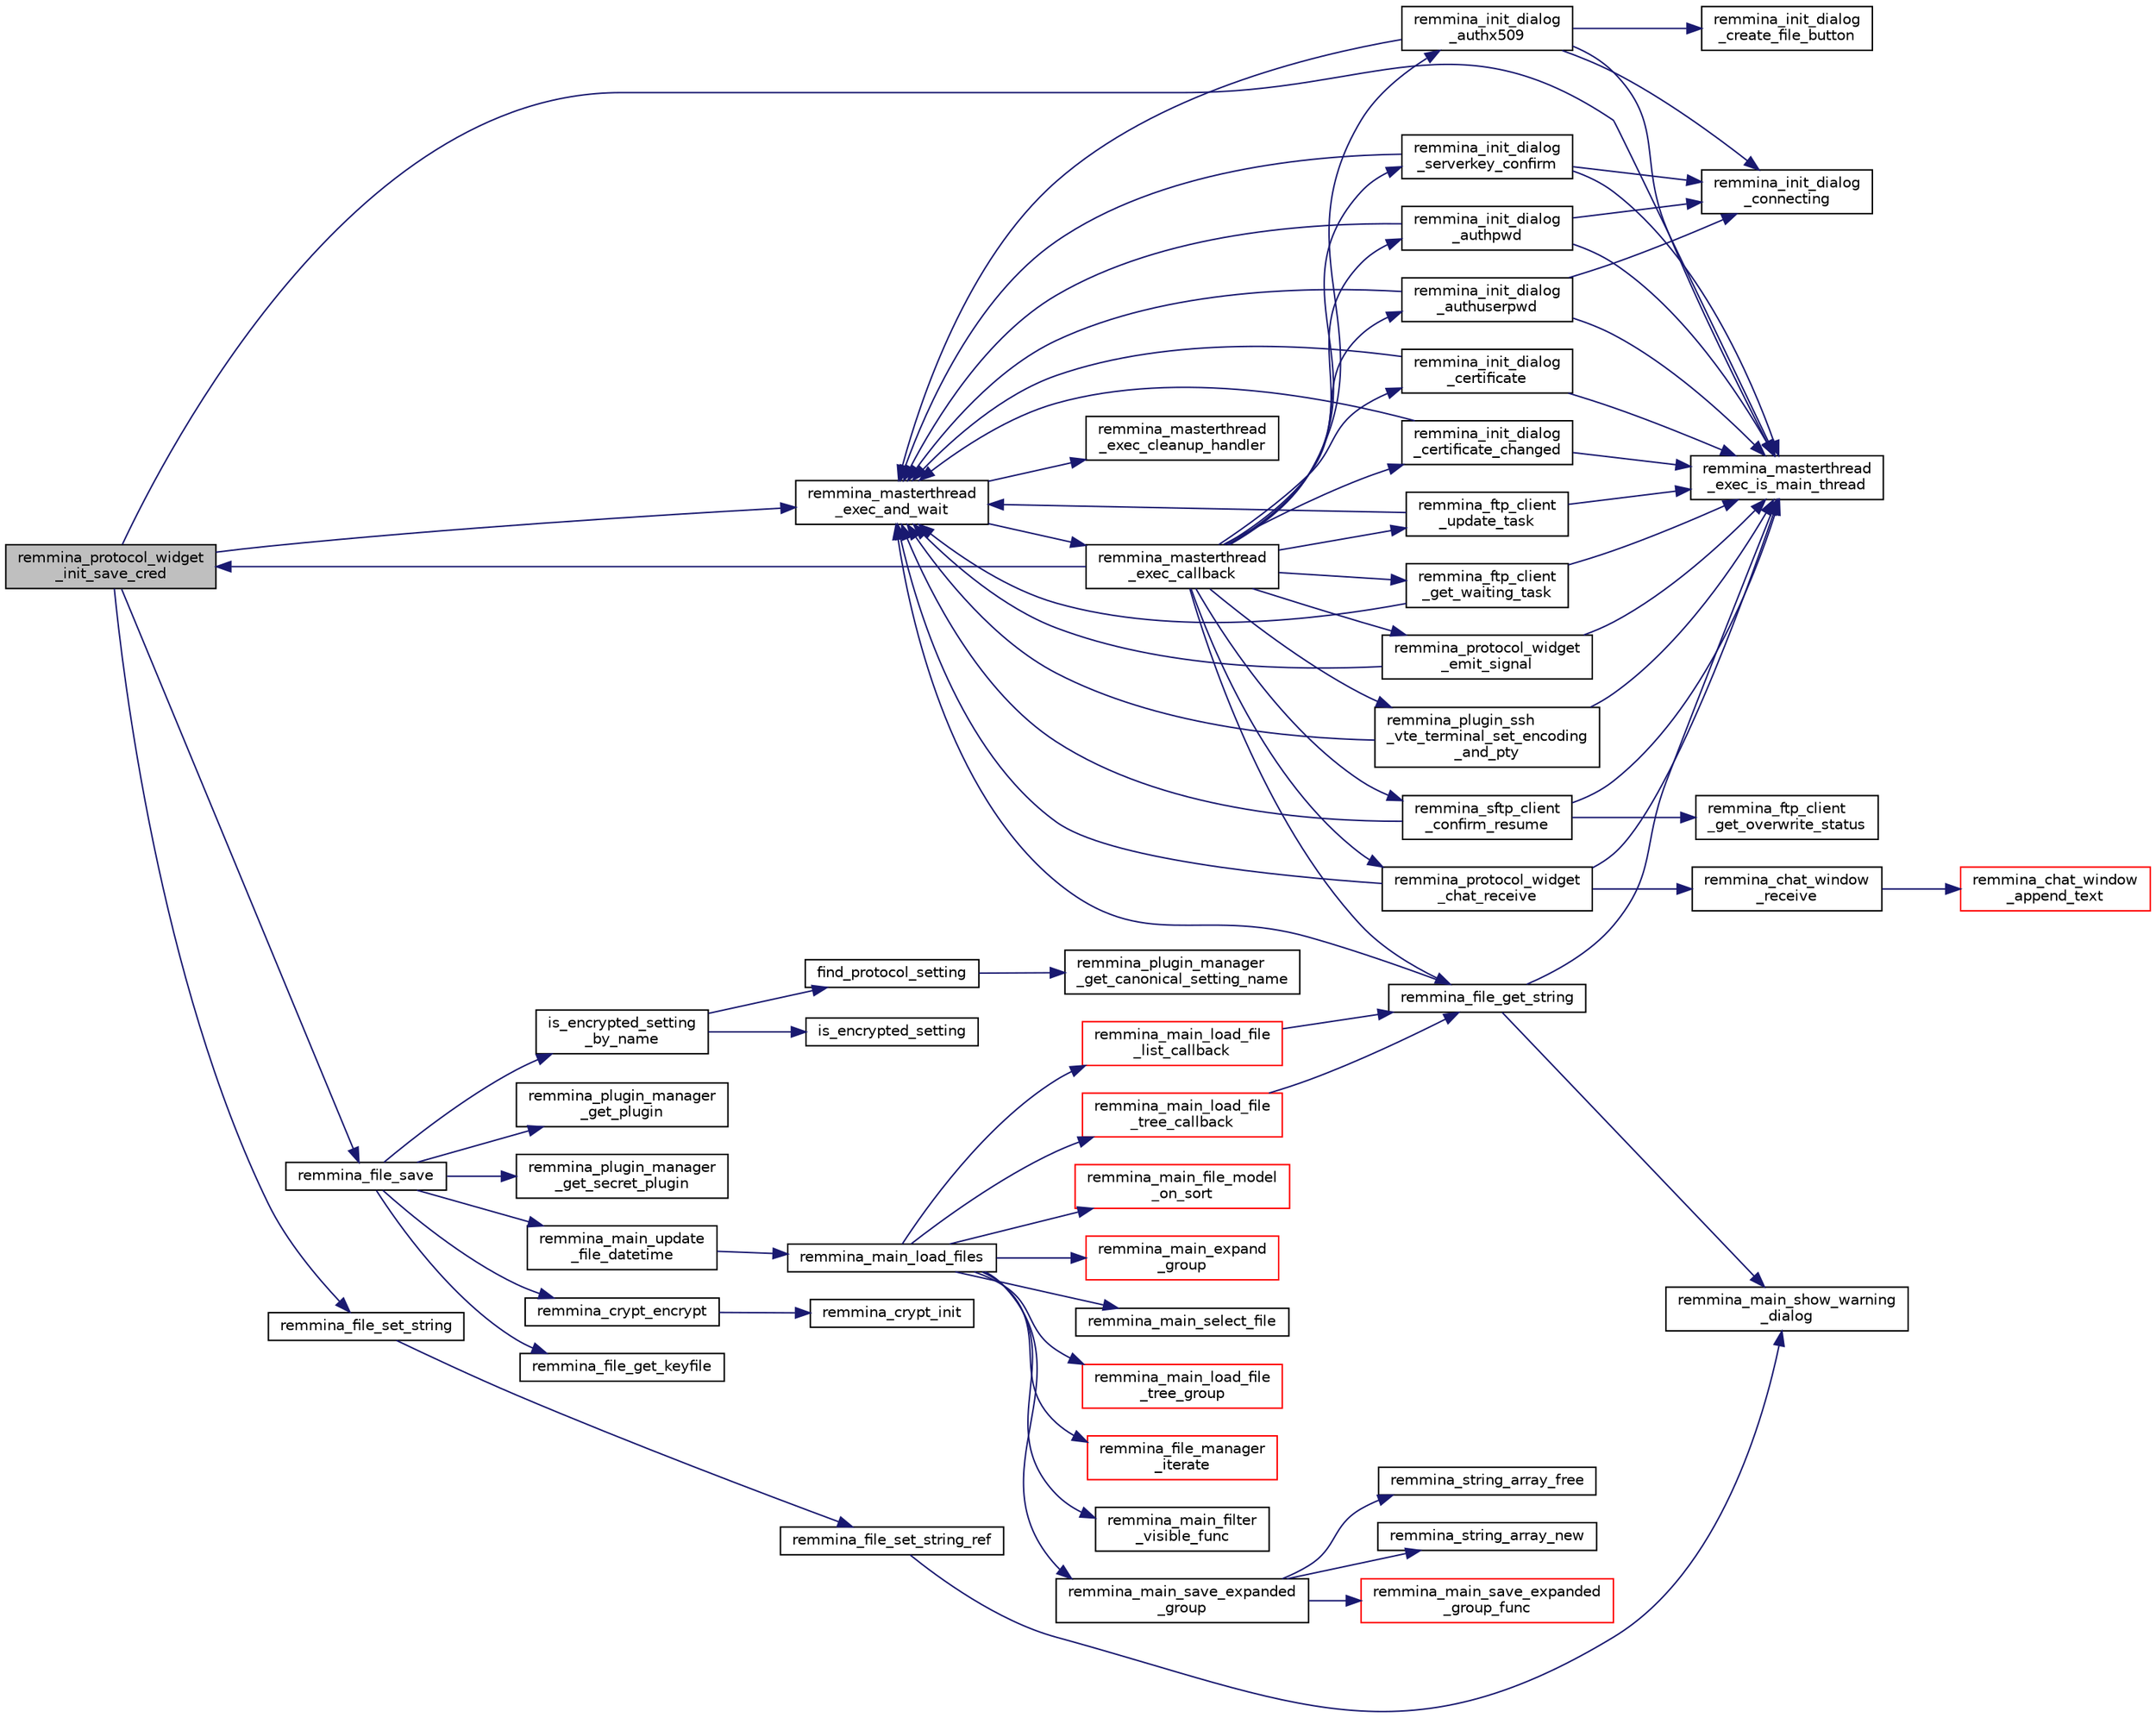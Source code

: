digraph "remmina_protocol_widget_init_save_cred"
{
  edge [fontname="Helvetica",fontsize="10",labelfontname="Helvetica",labelfontsize="10"];
  node [fontname="Helvetica",fontsize="10",shape=record];
  rankdir="LR";
  Node2557 [label="remmina_protocol_widget\l_init_save_cred",height=0.2,width=0.4,color="black", fillcolor="grey75", style="filled", fontcolor="black"];
  Node2557 -> Node2558 [color="midnightblue",fontsize="10",style="solid",fontname="Helvetica"];
  Node2558 [label="remmina_masterthread\l_exec_is_main_thread",height=0.2,width=0.4,color="black", fillcolor="white", style="filled",URL="$remmina__masterthread__exec_8c.html#a3a52e863a3a3da6da6bb5d36c13b7ff4"];
  Node2557 -> Node2559 [color="midnightblue",fontsize="10",style="solid",fontname="Helvetica"];
  Node2559 [label="remmina_masterthread\l_exec_and_wait",height=0.2,width=0.4,color="black", fillcolor="white", style="filled",URL="$remmina__masterthread__exec_8c.html#a14628c2470cac50e87916a70ea05c97d"];
  Node2559 -> Node2560 [color="midnightblue",fontsize="10",style="solid",fontname="Helvetica"];
  Node2560 [label="remmina_masterthread\l_exec_cleanup_handler",height=0.2,width=0.4,color="black", fillcolor="white", style="filled",URL="$remmina__masterthread__exec_8c.html#a94985f15fd0d27c037824ee90b0ecd3c"];
  Node2559 -> Node2561 [color="midnightblue",fontsize="10",style="solid",fontname="Helvetica"];
  Node2561 [label="remmina_masterthread\l_exec_callback",height=0.2,width=0.4,color="black", fillcolor="white", style="filled",URL="$remmina__masterthread__exec_8c.html#ae5c4d736f1856249c255430e010a179f"];
  Node2561 -> Node2557 [color="midnightblue",fontsize="10",style="solid",fontname="Helvetica"];
  Node2561 -> Node2562 [color="midnightblue",fontsize="10",style="solid",fontname="Helvetica"];
  Node2562 [label="remmina_protocol_widget\l_chat_receive",height=0.2,width=0.4,color="black", fillcolor="white", style="filled",URL="$remmina__protocol__widget_8c.html#ae2522242b3f39ee84ee8cf75170de0c0"];
  Node2562 -> Node2558 [color="midnightblue",fontsize="10",style="solid",fontname="Helvetica"];
  Node2562 -> Node2559 [color="midnightblue",fontsize="10",style="solid",fontname="Helvetica"];
  Node2562 -> Node2563 [color="midnightblue",fontsize="10",style="solid",fontname="Helvetica"];
  Node2563 [label="remmina_chat_window\l_receive",height=0.2,width=0.4,color="black", fillcolor="white", style="filled",URL="$remmina__chat__window_8c.html#a45724aed5474dd741563ffbf89237022"];
  Node2563 -> Node2564 [color="midnightblue",fontsize="10",style="solid",fontname="Helvetica"];
  Node2564 [label="remmina_chat_window\l_append_text",height=0.2,width=0.4,color="red", fillcolor="white", style="filled",URL="$remmina__chat__window_8c.html#adfffc86df4856aabe2593de07742985f"];
  Node2561 -> Node2566 [color="midnightblue",fontsize="10",style="solid",fontname="Helvetica"];
  Node2566 [label="remmina_file_get_string",height=0.2,width=0.4,color="black", fillcolor="white", style="filled",URL="$remmina__file_8c.html#a8eb1b213d9d08c6ad13683ce05f4355e"];
  Node2566 -> Node2558 [color="midnightblue",fontsize="10",style="solid",fontname="Helvetica"];
  Node2566 -> Node2559 [color="midnightblue",fontsize="10",style="solid",fontname="Helvetica"];
  Node2566 -> Node2567 [color="midnightblue",fontsize="10",style="solid",fontname="Helvetica"];
  Node2567 [label="remmina_main_show_warning\l_dialog",height=0.2,width=0.4,color="black", fillcolor="white", style="filled",URL="$remmina__main_8c.html#ad99b9c0bf2fa8c166a8b4a09e06ffdf7"];
  Node2561 -> Node2568 [color="midnightblue",fontsize="10",style="solid",fontname="Helvetica"];
  Node2568 [label="remmina_init_dialog\l_serverkey_confirm",height=0.2,width=0.4,color="black", fillcolor="white", style="filled",URL="$remmina__init__dialog_8c.html#a11fba22fe5f7f85985e01b499a52e534"];
  Node2568 -> Node2558 [color="midnightblue",fontsize="10",style="solid",fontname="Helvetica"];
  Node2568 -> Node2559 [color="midnightblue",fontsize="10",style="solid",fontname="Helvetica"];
  Node2568 -> Node2569 [color="midnightblue",fontsize="10",style="solid",fontname="Helvetica"];
  Node2569 [label="remmina_init_dialog\l_connecting",height=0.2,width=0.4,color="black", fillcolor="white", style="filled",URL="$remmina__init__dialog_8c.html#a7602c5b714e02a10506977dd983e7446"];
  Node2561 -> Node2570 [color="midnightblue",fontsize="10",style="solid",fontname="Helvetica"];
  Node2570 [label="remmina_init_dialog\l_authpwd",height=0.2,width=0.4,color="black", fillcolor="white", style="filled",URL="$remmina__init__dialog_8c.html#a755fc90b41b65cd6106915ab501433fa"];
  Node2570 -> Node2558 [color="midnightblue",fontsize="10",style="solid",fontname="Helvetica"];
  Node2570 -> Node2559 [color="midnightblue",fontsize="10",style="solid",fontname="Helvetica"];
  Node2570 -> Node2569 [color="midnightblue",fontsize="10",style="solid",fontname="Helvetica"];
  Node2561 -> Node2571 [color="midnightblue",fontsize="10",style="solid",fontname="Helvetica"];
  Node2571 [label="remmina_init_dialog\l_authuserpwd",height=0.2,width=0.4,color="black", fillcolor="white", style="filled",URL="$remmina__init__dialog_8c.html#ad941f2348cd1752fc9d58c263690726c"];
  Node2571 -> Node2558 [color="midnightblue",fontsize="10",style="solid",fontname="Helvetica"];
  Node2571 -> Node2559 [color="midnightblue",fontsize="10",style="solid",fontname="Helvetica"];
  Node2571 -> Node2569 [color="midnightblue",fontsize="10",style="solid",fontname="Helvetica"];
  Node2561 -> Node2572 [color="midnightblue",fontsize="10",style="solid",fontname="Helvetica"];
  Node2572 [label="remmina_init_dialog\l_certificate",height=0.2,width=0.4,color="black", fillcolor="white", style="filled",URL="$remmina__init__dialog_8c.html#abd47233840e1eefc1d511bc4e153b98b"];
  Node2572 -> Node2558 [color="midnightblue",fontsize="10",style="solid",fontname="Helvetica"];
  Node2572 -> Node2559 [color="midnightblue",fontsize="10",style="solid",fontname="Helvetica"];
  Node2561 -> Node2573 [color="midnightblue",fontsize="10",style="solid",fontname="Helvetica"];
  Node2573 [label="remmina_init_dialog\l_certificate_changed",height=0.2,width=0.4,color="black", fillcolor="white", style="filled",URL="$remmina__init__dialog_8c.html#a07e0824fe19e8169d076878aca502fc8"];
  Node2573 -> Node2558 [color="midnightblue",fontsize="10",style="solid",fontname="Helvetica"];
  Node2573 -> Node2559 [color="midnightblue",fontsize="10",style="solid",fontname="Helvetica"];
  Node2561 -> Node2574 [color="midnightblue",fontsize="10",style="solid",fontname="Helvetica"];
  Node2574 [label="remmina_init_dialog\l_authx509",height=0.2,width=0.4,color="black", fillcolor="white", style="filled",URL="$remmina__init__dialog_8c.html#a022dc4f1c87b00dac294837358394ddf"];
  Node2574 -> Node2558 [color="midnightblue",fontsize="10",style="solid",fontname="Helvetica"];
  Node2574 -> Node2559 [color="midnightblue",fontsize="10",style="solid",fontname="Helvetica"];
  Node2574 -> Node2575 [color="midnightblue",fontsize="10",style="solid",fontname="Helvetica"];
  Node2575 [label="remmina_init_dialog\l_create_file_button",height=0.2,width=0.4,color="black", fillcolor="white", style="filled",URL="$remmina__init__dialog_8c.html#ad583daf796f4a3c43dbcce49ebcf240f"];
  Node2574 -> Node2569 [color="midnightblue",fontsize="10",style="solid",fontname="Helvetica"];
  Node2561 -> Node2576 [color="midnightblue",fontsize="10",style="solid",fontname="Helvetica"];
  Node2576 [label="remmina_ftp_client\l_update_task",height=0.2,width=0.4,color="black", fillcolor="white", style="filled",URL="$remmina__ftp__client_8c.html#ad96358f40ab056c91f796ddda886a1dd"];
  Node2576 -> Node2558 [color="midnightblue",fontsize="10",style="solid",fontname="Helvetica"];
  Node2576 -> Node2559 [color="midnightblue",fontsize="10",style="solid",fontname="Helvetica"];
  Node2561 -> Node2577 [color="midnightblue",fontsize="10",style="solid",fontname="Helvetica"];
  Node2577 [label="remmina_ftp_client\l_get_waiting_task",height=0.2,width=0.4,color="black", fillcolor="white", style="filled",URL="$remmina__ftp__client_8c.html#a33e4993b60c36eae89a6a0a943d28141"];
  Node2577 -> Node2558 [color="midnightblue",fontsize="10",style="solid",fontname="Helvetica"];
  Node2577 -> Node2559 [color="midnightblue",fontsize="10",style="solid",fontname="Helvetica"];
  Node2561 -> Node2578 [color="midnightblue",fontsize="10",style="solid",fontname="Helvetica"];
  Node2578 [label="remmina_protocol_widget\l_emit_signal",height=0.2,width=0.4,color="black", fillcolor="white", style="filled",URL="$remmina__protocol__widget_8c.html#ac3e5a7f14aef4adb2e57d35e9c180b3b"];
  Node2578 -> Node2558 [color="midnightblue",fontsize="10",style="solid",fontname="Helvetica"];
  Node2578 -> Node2559 [color="midnightblue",fontsize="10",style="solid",fontname="Helvetica"];
  Node2561 -> Node2579 [color="midnightblue",fontsize="10",style="solid",fontname="Helvetica"];
  Node2579 [label="remmina_sftp_client\l_confirm_resume",height=0.2,width=0.4,color="black", fillcolor="white", style="filled",URL="$remmina__sftp__client_8c.html#a138904893cb9c7f6535b8dfc7ba17e33"];
  Node2579 -> Node2580 [color="midnightblue",fontsize="10",style="solid",fontname="Helvetica"];
  Node2580 [label="remmina_ftp_client\l_get_overwrite_status",height=0.2,width=0.4,color="black", fillcolor="white", style="filled",URL="$remmina__ftp__client_8c.html#a20d0575c04eb24553aeba7d0316e7a2e"];
  Node2579 -> Node2558 [color="midnightblue",fontsize="10",style="solid",fontname="Helvetica"];
  Node2579 -> Node2559 [color="midnightblue",fontsize="10",style="solid",fontname="Helvetica"];
  Node2561 -> Node2581 [color="midnightblue",fontsize="10",style="solid",fontname="Helvetica"];
  Node2581 [label="remmina_plugin_ssh\l_vte_terminal_set_encoding\l_and_pty",height=0.2,width=0.4,color="black", fillcolor="white", style="filled",URL="$remmina__ssh__plugin_8c.html#adc8e3776e67abca9ab913bc33172e4ce"];
  Node2581 -> Node2558 [color="midnightblue",fontsize="10",style="solid",fontname="Helvetica"];
  Node2581 -> Node2559 [color="midnightblue",fontsize="10",style="solid",fontname="Helvetica"];
  Node2557 -> Node2582 [color="midnightblue",fontsize="10",style="solid",fontname="Helvetica"];
  Node2582 [label="remmina_file_set_string",height=0.2,width=0.4,color="black", fillcolor="white", style="filled",URL="$remmina__file_8c.html#a85ca1ca2d0bf9ef29e490c6f4527a954"];
  Node2582 -> Node2583 [color="midnightblue",fontsize="10",style="solid",fontname="Helvetica"];
  Node2583 [label="remmina_file_set_string_ref",height=0.2,width=0.4,color="black", fillcolor="white", style="filled",URL="$remmina__file_8c.html#a74951c1067a1a5e1341f5e1c1206dec6"];
  Node2583 -> Node2567 [color="midnightblue",fontsize="10",style="solid",fontname="Helvetica"];
  Node2557 -> Node2584 [color="midnightblue",fontsize="10",style="solid",fontname="Helvetica"];
  Node2584 [label="remmina_file_save",height=0.2,width=0.4,color="black", fillcolor="white", style="filled",URL="$remmina__file_8c.html#a8c893a5deec9bc446bd89cc9973416c7"];
  Node2584 -> Node2585 [color="midnightblue",fontsize="10",style="solid",fontname="Helvetica"];
  Node2585 [label="remmina_file_get_keyfile",height=0.2,width=0.4,color="black", fillcolor="white", style="filled",URL="$remmina__file_8c.html#a89ec355adbf6e03ad16d7faf810af46f"];
  Node2584 -> Node2586 [color="midnightblue",fontsize="10",style="solid",fontname="Helvetica"];
  Node2586 [label="remmina_plugin_manager\l_get_plugin",height=0.2,width=0.4,color="black", fillcolor="white", style="filled",URL="$remmina__plugin__manager_8c.html#a3872c8656a8a3d5147bcc603471c1932"];
  Node2584 -> Node2587 [color="midnightblue",fontsize="10",style="solid",fontname="Helvetica"];
  Node2587 [label="remmina_plugin_manager\l_get_secret_plugin",height=0.2,width=0.4,color="black", fillcolor="white", style="filled",URL="$remmina__plugin__manager_8c.html#ad380a98f6624aa8c830015c8b428b7b4"];
  Node2584 -> Node2588 [color="midnightblue",fontsize="10",style="solid",fontname="Helvetica"];
  Node2588 [label="is_encrypted_setting\l_by_name",height=0.2,width=0.4,color="black", fillcolor="white", style="filled",URL="$remmina__file_8c.html#a72580559fa04082418a993fec4c77281"];
  Node2588 -> Node2589 [color="midnightblue",fontsize="10",style="solid",fontname="Helvetica"];
  Node2589 [label="find_protocol_setting",height=0.2,width=0.4,color="black", fillcolor="white", style="filled",URL="$remmina__file_8c.html#acc88ee6f5ba73bf9c3b05ab9368c952f"];
  Node2589 -> Node2590 [color="midnightblue",fontsize="10",style="solid",fontname="Helvetica"];
  Node2590 [label="remmina_plugin_manager\l_get_canonical_setting_name",height=0.2,width=0.4,color="black", fillcolor="white", style="filled",URL="$remmina__plugin__manager_8c.html#af60b8edfa50563ae4c7593efc3deed55"];
  Node2588 -> Node2591 [color="midnightblue",fontsize="10",style="solid",fontname="Helvetica"];
  Node2591 [label="is_encrypted_setting",height=0.2,width=0.4,color="black", fillcolor="white", style="filled",URL="$remmina__file_8c.html#a29920ae737817d3f6c673bacbbf11ca1"];
  Node2584 -> Node2592 [color="midnightblue",fontsize="10",style="solid",fontname="Helvetica"];
  Node2592 [label="remmina_crypt_encrypt",height=0.2,width=0.4,color="black", fillcolor="white", style="filled",URL="$remmina__crypt_8c.html#aa02cf0fed3eb68d6a89815c3ba3bf7b1"];
  Node2592 -> Node2593 [color="midnightblue",fontsize="10",style="solid",fontname="Helvetica"];
  Node2593 [label="remmina_crypt_init",height=0.2,width=0.4,color="black", fillcolor="white", style="filled",URL="$remmina__crypt_8c.html#ae097c169aefdd5d83a57fc1bde511171"];
  Node2584 -> Node2594 [color="midnightblue",fontsize="10",style="solid",fontname="Helvetica"];
  Node2594 [label="remmina_main_update\l_file_datetime",height=0.2,width=0.4,color="black", fillcolor="white", style="filled",URL="$remmina__main_8c.html#a5ae0372dafe41f96a09097c07d1b270a"];
  Node2594 -> Node2595 [color="midnightblue",fontsize="10",style="solid",fontname="Helvetica"];
  Node2595 [label="remmina_main_load_files",height=0.2,width=0.4,color="black", fillcolor="white", style="filled",URL="$remmina__main_8c.html#a3617295e74fa84edbd41dedc601402a7"];
  Node2595 -> Node2596 [color="midnightblue",fontsize="10",style="solid",fontname="Helvetica"];
  Node2596 [label="remmina_main_save_expanded\l_group",height=0.2,width=0.4,color="black", fillcolor="white", style="filled",URL="$remmina__main_8c.html#ad8744dc59ba8072ffdf557b6c94e9f40"];
  Node2596 -> Node2597 [color="midnightblue",fontsize="10",style="solid",fontname="Helvetica"];
  Node2597 [label="remmina_string_array_free",height=0.2,width=0.4,color="black", fillcolor="white", style="filled",URL="$remmina__string__array_8c.html#a8ab78913d299df665a408a8a5ec51bbe"];
  Node2596 -> Node2598 [color="midnightblue",fontsize="10",style="solid",fontname="Helvetica"];
  Node2598 [label="remmina_string_array_new",height=0.2,width=0.4,color="black", fillcolor="white", style="filled",URL="$remmina__string__array_8c.html#aff90e964c6541b1af02adf7ea39e6e02"];
  Node2596 -> Node2599 [color="midnightblue",fontsize="10",style="solid",fontname="Helvetica"];
  Node2599 [label="remmina_main_save_expanded\l_group_func",height=0.2,width=0.4,color="red", fillcolor="white", style="filled",URL="$remmina__main_8c.html#a51880fc109db6457a5d0fc543c2deaf2"];
  Node2595 -> Node2601 [color="midnightblue",fontsize="10",style="solid",fontname="Helvetica"];
  Node2601 [label="remmina_main_load_file\l_tree_group",height=0.2,width=0.4,color="red", fillcolor="white", style="filled",URL="$remmina__main_8c.html#aa46e6b815c241d32a476a29053dbf296"];
  Node2595 -> Node2612 [color="midnightblue",fontsize="10",style="solid",fontname="Helvetica"];
  Node2612 [label="remmina_file_manager\l_iterate",height=0.2,width=0.4,color="red", fillcolor="white", style="filled",URL="$remmina__file__manager_8c.html#a55a717aafc046713380bd2c55f29165a"];
  Node2595 -> Node2613 [color="midnightblue",fontsize="10",style="solid",fontname="Helvetica"];
  Node2613 [label="remmina_main_load_file\l_tree_callback",height=0.2,width=0.4,color="red", fillcolor="white", style="filled",URL="$remmina__main_8c.html#ae32574ebe06b1a24f135af9379e663b4"];
  Node2613 -> Node2566 [color="midnightblue",fontsize="10",style="solid",fontname="Helvetica"];
  Node2595 -> Node2619 [color="midnightblue",fontsize="10",style="solid",fontname="Helvetica"];
  Node2619 [label="remmina_main_load_file\l_list_callback",height=0.2,width=0.4,color="red", fillcolor="white", style="filled",URL="$remmina__main_8c.html#a71f485dba1b11bf8cba129920767b5e6"];
  Node2619 -> Node2566 [color="midnightblue",fontsize="10",style="solid",fontname="Helvetica"];
  Node2595 -> Node2620 [color="midnightblue",fontsize="10",style="solid",fontname="Helvetica"];
  Node2620 [label="remmina_main_filter\l_visible_func",height=0.2,width=0.4,color="black", fillcolor="white", style="filled",URL="$remmina__main_8c.html#ab0d22f0e3571eb80886acb0c68005800"];
  Node2595 -> Node2621 [color="midnightblue",fontsize="10",style="solid",fontname="Helvetica"];
  Node2621 [label="remmina_main_file_model\l_on_sort",height=0.2,width=0.4,color="red", fillcolor="white", style="filled",URL="$remmina__main_8c.html#a71fbe206a9c2abb8f348ee598d7751b7"];
  Node2595 -> Node2623 [color="midnightblue",fontsize="10",style="solid",fontname="Helvetica"];
  Node2623 [label="remmina_main_expand\l_group",height=0.2,width=0.4,color="red", fillcolor="white", style="filled",URL="$remmina__main_8c.html#a4a4733c243f20c3ffc27105003f5e30e"];
  Node2595 -> Node2626 [color="midnightblue",fontsize="10",style="solid",fontname="Helvetica"];
  Node2626 [label="remmina_main_select_file",height=0.2,width=0.4,color="black", fillcolor="white", style="filled",URL="$remmina__main_8c.html#aa20963aed43242994c88d5a97a546355"];
}

